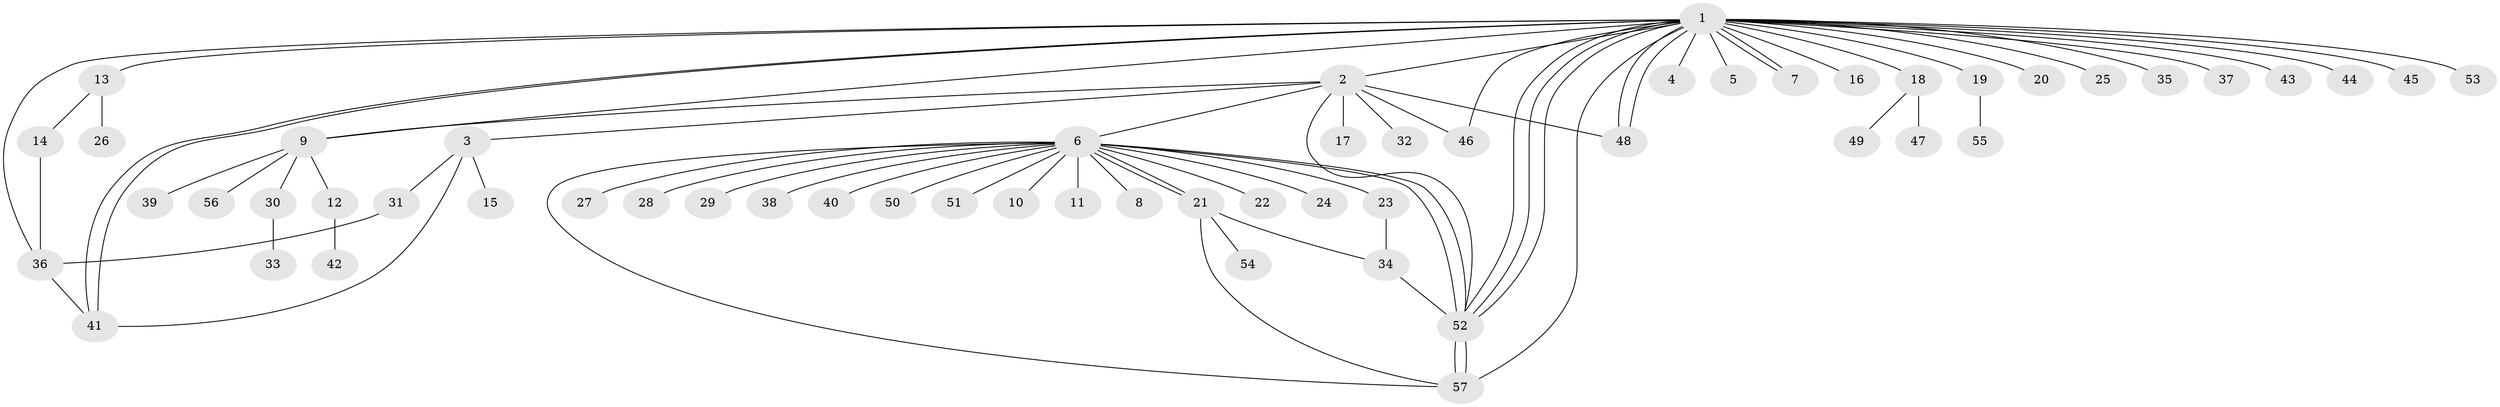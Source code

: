// coarse degree distribution, {3: 0.125, 1: 0.75, 19: 0.025, 6: 0.025, 15: 0.025, 4: 0.025, 5: 0.025}
// Generated by graph-tools (version 1.1) at 2025/36/03/04/25 23:36:51]
// undirected, 57 vertices, 78 edges
graph export_dot {
  node [color=gray90,style=filled];
  1;
  2;
  3;
  4;
  5;
  6;
  7;
  8;
  9;
  10;
  11;
  12;
  13;
  14;
  15;
  16;
  17;
  18;
  19;
  20;
  21;
  22;
  23;
  24;
  25;
  26;
  27;
  28;
  29;
  30;
  31;
  32;
  33;
  34;
  35;
  36;
  37;
  38;
  39;
  40;
  41;
  42;
  43;
  44;
  45;
  46;
  47;
  48;
  49;
  50;
  51;
  52;
  53;
  54;
  55;
  56;
  57;
  1 -- 2;
  1 -- 4;
  1 -- 5;
  1 -- 7;
  1 -- 7;
  1 -- 9;
  1 -- 13;
  1 -- 16;
  1 -- 18;
  1 -- 19;
  1 -- 20;
  1 -- 25;
  1 -- 35;
  1 -- 36;
  1 -- 37;
  1 -- 41;
  1 -- 41;
  1 -- 43;
  1 -- 44;
  1 -- 45;
  1 -- 46;
  1 -- 48;
  1 -- 48;
  1 -- 52;
  1 -- 52;
  1 -- 52;
  1 -- 53;
  1 -- 57;
  2 -- 3;
  2 -- 6;
  2 -- 9;
  2 -- 17;
  2 -- 32;
  2 -- 46;
  2 -- 48;
  2 -- 52;
  3 -- 15;
  3 -- 31;
  3 -- 41;
  6 -- 8;
  6 -- 10;
  6 -- 11;
  6 -- 21;
  6 -- 21;
  6 -- 22;
  6 -- 23;
  6 -- 24;
  6 -- 27;
  6 -- 28;
  6 -- 29;
  6 -- 38;
  6 -- 40;
  6 -- 50;
  6 -- 51;
  6 -- 52;
  6 -- 52;
  6 -- 57;
  9 -- 12;
  9 -- 30;
  9 -- 39;
  9 -- 56;
  12 -- 42;
  13 -- 14;
  13 -- 26;
  14 -- 36;
  18 -- 47;
  18 -- 49;
  19 -- 55;
  21 -- 34;
  21 -- 54;
  21 -- 57;
  23 -- 34;
  30 -- 33;
  31 -- 36;
  34 -- 52;
  36 -- 41;
  52 -- 57;
  52 -- 57;
}
